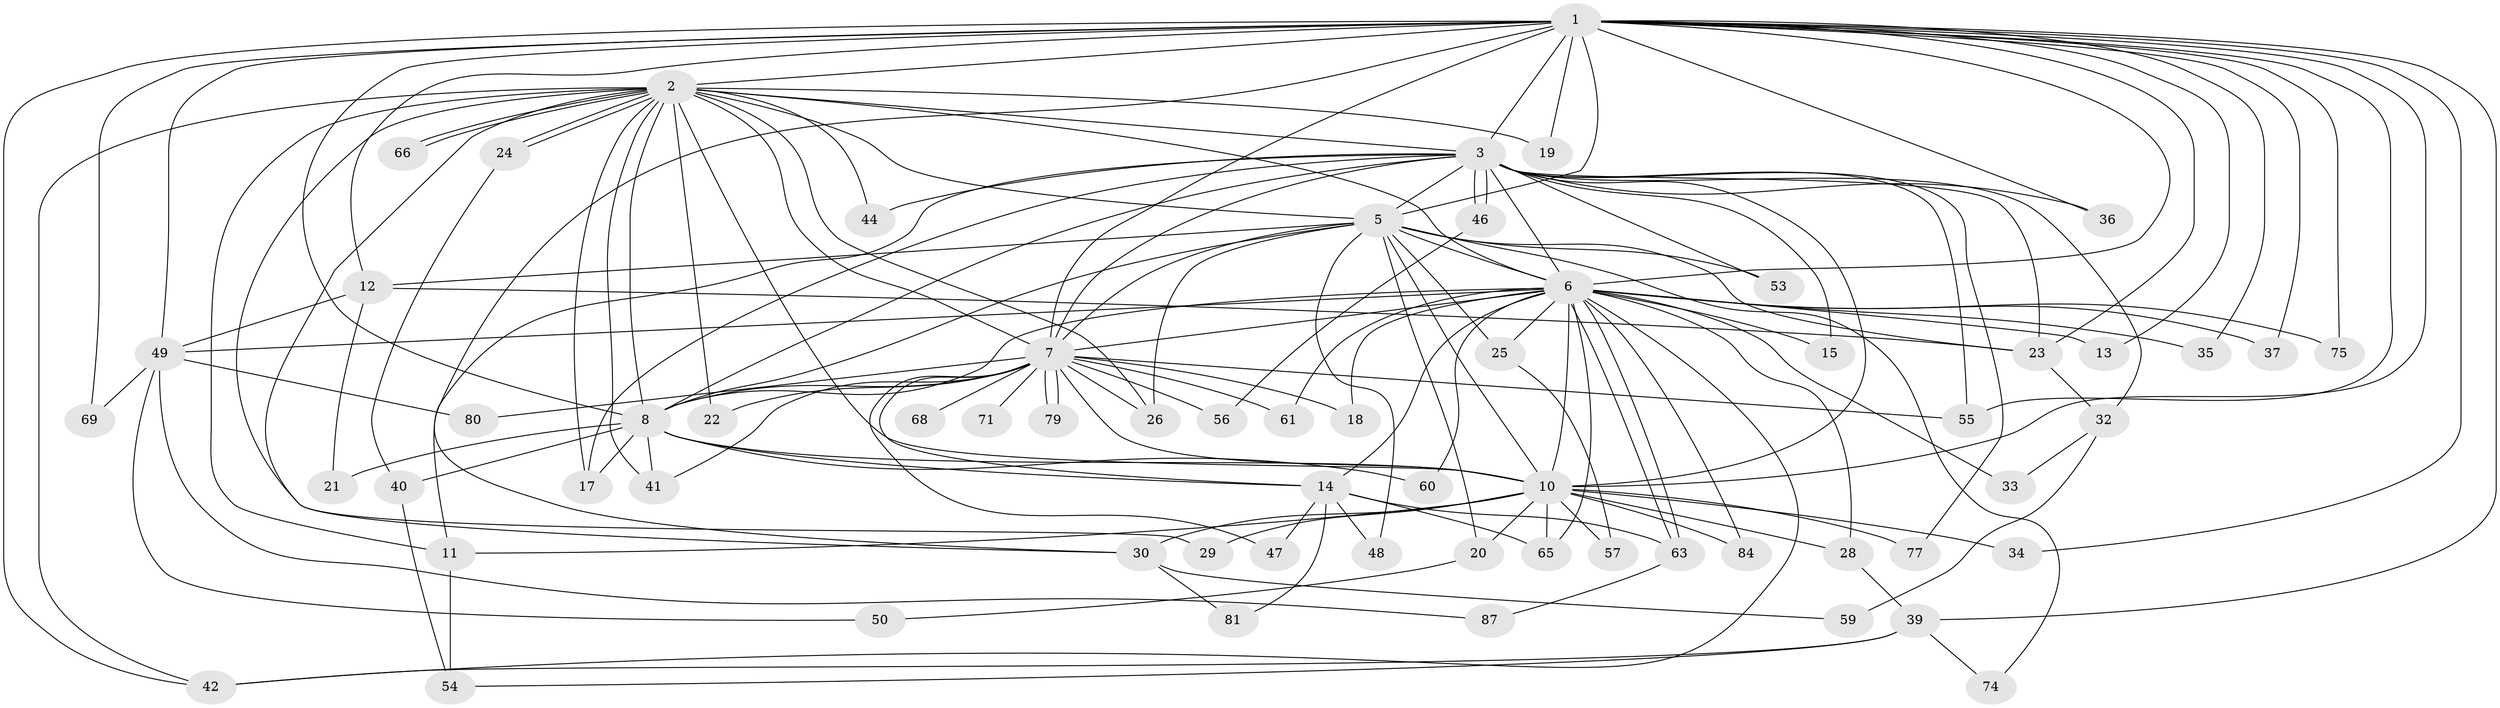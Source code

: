 // original degree distribution, {17: 0.011363636363636364, 24: 0.022727272727272728, 14: 0.022727272727272728, 18: 0.022727272727272728, 28: 0.011363636363636364, 19: 0.011363636363636364, 21: 0.011363636363636364, 3: 0.2159090909090909, 5: 0.045454545454545456, 2: 0.5340909090909091, 4: 0.07954545454545454, 6: 0.011363636363636364}
// Generated by graph-tools (version 1.1) at 2025/11/02/27/25 16:11:07]
// undirected, 64 vertices, 153 edges
graph export_dot {
graph [start="1"]
  node [color=gray90,style=filled];
  1 [super="+4"];
  2 [super="+72"];
  3 [super="+9"];
  5 [super="+82"];
  6 [super="+70"];
  7 [super="+16"];
  8 [super="+27"];
  10 [super="+78"];
  11 [super="+51"];
  12 [super="+76"];
  13;
  14 [super="+31"];
  15;
  17 [super="+58"];
  18;
  19;
  20;
  21;
  22;
  23 [super="+43"];
  24;
  25;
  26 [super="+62"];
  28;
  29;
  30 [super="+73"];
  32 [super="+45"];
  33;
  34;
  35;
  36 [super="+38"];
  37;
  39 [super="+88"];
  40;
  41 [super="+85"];
  42 [super="+67"];
  44;
  46;
  47;
  48;
  49 [super="+52"];
  50;
  53;
  54;
  55 [super="+64"];
  56;
  57;
  59;
  60;
  61;
  63 [super="+83"];
  65 [super="+86"];
  66;
  68;
  69;
  71;
  74;
  75;
  77;
  79;
  80;
  81;
  84;
  87;
  1 -- 2 [weight=2];
  1 -- 3 [weight=4];
  1 -- 5 [weight=3];
  1 -- 6 [weight=2];
  1 -- 7 [weight=2];
  1 -- 8 [weight=2];
  1 -- 10 [weight=2];
  1 -- 12;
  1 -- 13;
  1 -- 23;
  1 -- 30;
  1 -- 34;
  1 -- 42;
  1 -- 55;
  1 -- 69;
  1 -- 75;
  1 -- 19;
  1 -- 35;
  1 -- 36;
  1 -- 37;
  1 -- 39;
  1 -- 49;
  2 -- 3 [weight=2];
  2 -- 5;
  2 -- 6;
  2 -- 7;
  2 -- 8 [weight=2];
  2 -- 10;
  2 -- 17;
  2 -- 19;
  2 -- 22;
  2 -- 24;
  2 -- 24;
  2 -- 29;
  2 -- 41;
  2 -- 44;
  2 -- 66;
  2 -- 66;
  2 -- 11;
  2 -- 42;
  2 -- 26;
  2 -- 30;
  3 -- 5 [weight=2];
  3 -- 6 [weight=3];
  3 -- 7 [weight=2];
  3 -- 8 [weight=2];
  3 -- 10 [weight=3];
  3 -- 15;
  3 -- 46;
  3 -- 46;
  3 -- 32;
  3 -- 11;
  3 -- 44;
  3 -- 77;
  3 -- 17;
  3 -- 53;
  3 -- 36;
  3 -- 55;
  3 -- 23;
  5 -- 6;
  5 -- 7;
  5 -- 8;
  5 -- 10;
  5 -- 12;
  5 -- 20;
  5 -- 23;
  5 -- 25;
  5 -- 26;
  5 -- 48;
  5 -- 53;
  5 -- 74;
  6 -- 7;
  6 -- 8;
  6 -- 10;
  6 -- 13;
  6 -- 15;
  6 -- 18;
  6 -- 25;
  6 -- 28;
  6 -- 33;
  6 -- 35;
  6 -- 37;
  6 -- 49;
  6 -- 60;
  6 -- 61;
  6 -- 63;
  6 -- 63;
  6 -- 65;
  6 -- 75;
  6 -- 84;
  6 -- 14;
  6 -- 42;
  7 -- 8;
  7 -- 10 [weight=2];
  7 -- 14;
  7 -- 18;
  7 -- 22;
  7 -- 26;
  7 -- 47;
  7 -- 55;
  7 -- 56;
  7 -- 61;
  7 -- 68 [weight=2];
  7 -- 71 [weight=2];
  7 -- 79;
  7 -- 79;
  7 -- 80;
  7 -- 41;
  8 -- 10;
  8 -- 14;
  8 -- 21;
  8 -- 41;
  8 -- 40;
  8 -- 60;
  8 -- 17;
  10 -- 11;
  10 -- 20;
  10 -- 28;
  10 -- 29;
  10 -- 30;
  10 -- 34;
  10 -- 57;
  10 -- 77;
  10 -- 84;
  10 -- 65;
  11 -- 54;
  12 -- 21;
  12 -- 49;
  12 -- 23;
  14 -- 65;
  14 -- 81;
  14 -- 48;
  14 -- 47;
  14 -- 63;
  20 -- 50;
  23 -- 32;
  24 -- 40;
  25 -- 57;
  28 -- 39;
  30 -- 59;
  30 -- 81;
  32 -- 33;
  32 -- 59;
  39 -- 42;
  39 -- 74;
  39 -- 54;
  40 -- 54;
  46 -- 56;
  49 -- 50;
  49 -- 69;
  49 -- 87;
  49 -- 80;
  63 -- 87;
}
